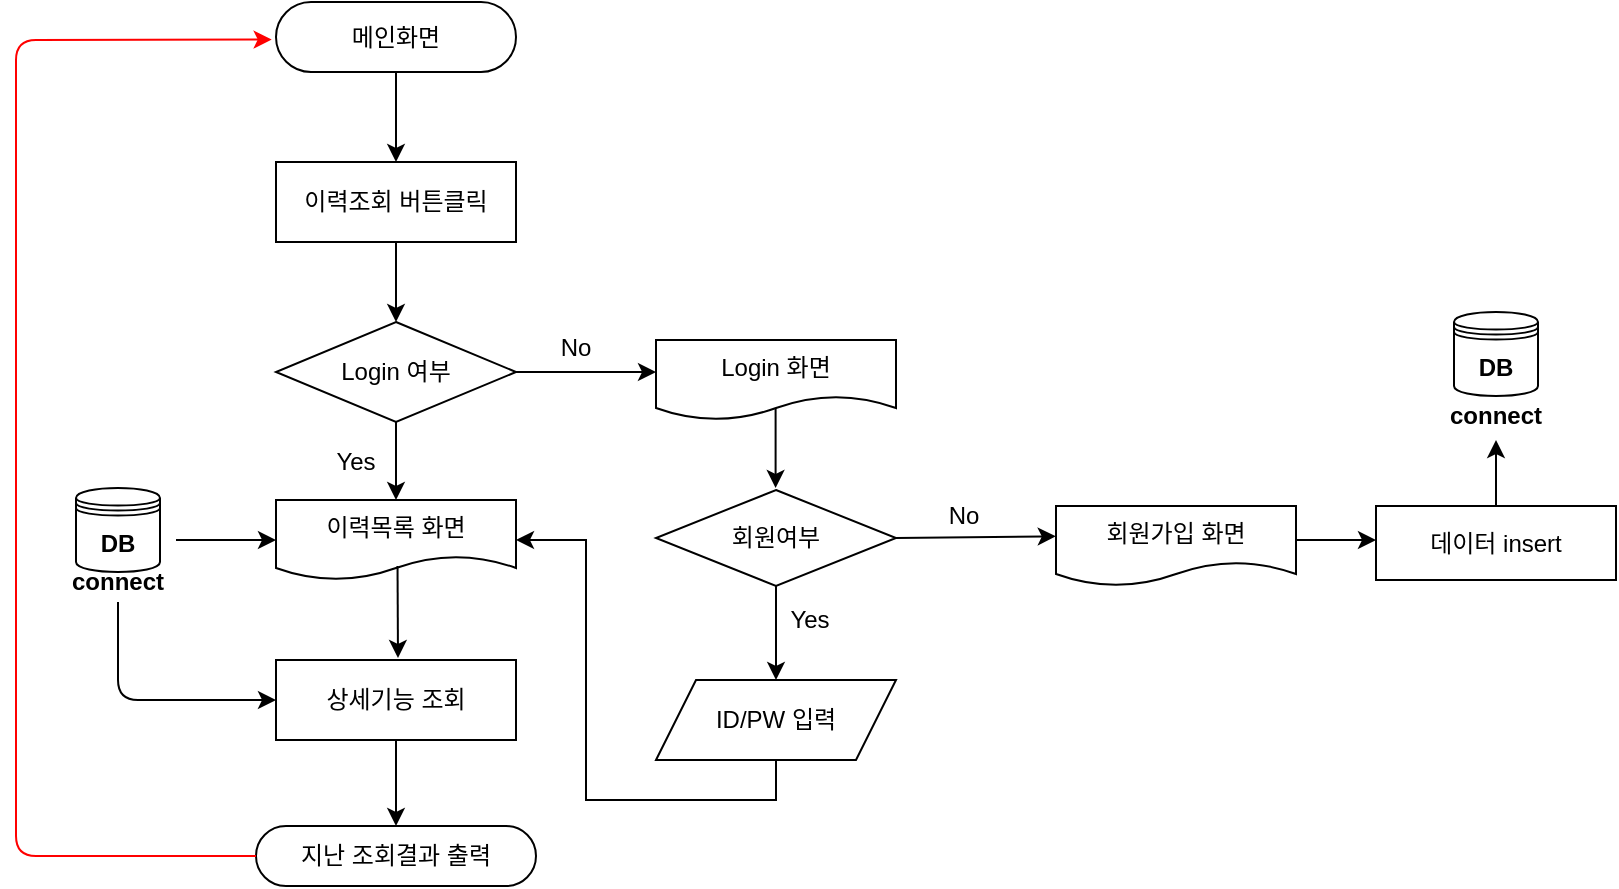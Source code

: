 <mxfile version="15.0.5" type="github">
  <diagram id="H4slCl4mYdJ7hZng0pLj" name="Page-1">
    <mxGraphModel dx="1038" dy="547" grid="1" gridSize="10" guides="1" tooltips="1" connect="1" arrows="1" fold="1" page="1" pageScale="1" pageWidth="827" pageHeight="1169" math="0" shadow="0">
      <root>
        <mxCell id="0" />
        <mxCell id="1" parent="0" />
        <mxCell id="N3k0d1vubhuxOhTGLTtJ-4" style="edgeStyle=orthogonalEdgeStyle;rounded=0;orthogonalLoop=1;jettySize=auto;html=1;exitX=0.5;exitY=1;exitDx=0;exitDy=0;entryX=0.5;entryY=0;entryDx=0;entryDy=0;" parent="1" source="N3k0d1vubhuxOhTGLTtJ-1" target="N3k0d1vubhuxOhTGLTtJ-5" edge="1">
          <mxGeometry relative="1" as="geometry">
            <mxPoint x="190" y="90" as="targetPoint" />
          </mxGeometry>
        </mxCell>
        <mxCell id="N3k0d1vubhuxOhTGLTtJ-1" value="메인화면" style="whiteSpace=wrap;html=1;rounded=1;arcSize=50;align=center;verticalAlign=middle;strokeWidth=1;autosize=1;spacing=4;treeFolding=1;treeMoving=1;newEdgeStyle={&quot;edgeStyle&quot;:&quot;entityRelationEdgeStyle&quot;,&quot;startArrow&quot;:&quot;none&quot;,&quot;endArrow&quot;:&quot;none&quot;,&quot;segment&quot;:10,&quot;curved&quot;:1};" parent="1" vertex="1">
          <mxGeometry x="140" y="10" width="120" height="35" as="geometry" />
        </mxCell>
        <mxCell id="N3k0d1vubhuxOhTGLTtJ-6" style="edgeStyle=orthogonalEdgeStyle;rounded=0;orthogonalLoop=1;jettySize=auto;html=1;" parent="1" source="N3k0d1vubhuxOhTGLTtJ-5" edge="1">
          <mxGeometry relative="1" as="geometry">
            <mxPoint x="200" y="170" as="targetPoint" />
          </mxGeometry>
        </mxCell>
        <mxCell id="N3k0d1vubhuxOhTGLTtJ-5" value="이력조회 버튼클릭" style="rounded=0;whiteSpace=wrap;html=1;" parent="1" vertex="1">
          <mxGeometry x="140" y="90" width="120" height="40" as="geometry" />
        </mxCell>
        <mxCell id="N3k0d1vubhuxOhTGLTtJ-7" value="Login 화면" style="shape=document;whiteSpace=wrap;html=1;boundedLbl=1;" parent="1" vertex="1">
          <mxGeometry x="330" y="179" width="120" height="40" as="geometry" />
        </mxCell>
        <mxCell id="N3k0d1vubhuxOhTGLTtJ-8" value="" style="endArrow=classic;html=1;" parent="1" edge="1">
          <mxGeometry width="50" height="50" relative="1" as="geometry">
            <mxPoint x="389.8" y="213" as="sourcePoint" />
            <mxPoint x="389.8" y="253" as="targetPoint" />
          </mxGeometry>
        </mxCell>
        <mxCell id="N3k0d1vubhuxOhTGLTtJ-9" value="회원여부" style="rhombus;whiteSpace=wrap;html=1;" parent="1" vertex="1">
          <mxGeometry x="330" y="254" width="120" height="48" as="geometry" />
        </mxCell>
        <mxCell id="N3k0d1vubhuxOhTGLTtJ-10" value="" style="endArrow=classic;html=1;entryX=-0.001;entryY=0.379;entryDx=0;entryDy=0;entryPerimeter=0;" parent="1" target="N3k0d1vubhuxOhTGLTtJ-11" edge="1">
          <mxGeometry width="50" height="50" relative="1" as="geometry">
            <mxPoint x="450" y="278" as="sourcePoint" />
            <mxPoint x="490" y="278" as="targetPoint" />
          </mxGeometry>
        </mxCell>
        <mxCell id="N3k0d1vubhuxOhTGLTtJ-11" value="회원가입 화면" style="shape=document;whiteSpace=wrap;html=1;boundedLbl=1;" parent="1" vertex="1">
          <mxGeometry x="530" y="262" width="120" height="40" as="geometry" />
        </mxCell>
        <mxCell id="N3k0d1vubhuxOhTGLTtJ-12" value="" style="endArrow=classic;html=1;" parent="1" edge="1">
          <mxGeometry width="50" height="50" relative="1" as="geometry">
            <mxPoint x="650" y="279" as="sourcePoint" />
            <mxPoint x="690" y="279" as="targetPoint" />
          </mxGeometry>
        </mxCell>
        <mxCell id="N3k0d1vubhuxOhTGLTtJ-13" value="데이터 insert" style="rounded=0;whiteSpace=wrap;html=1;" parent="1" vertex="1">
          <mxGeometry x="690" y="262" width="120" height="37" as="geometry" />
        </mxCell>
        <mxCell id="N3k0d1vubhuxOhTGLTtJ-14" value="No" style="text;html=1;strokeColor=none;fillColor=none;align=center;verticalAlign=middle;whiteSpace=wrap;rounded=0;" parent="1" vertex="1">
          <mxGeometry x="464" y="257" width="40" height="20" as="geometry" />
        </mxCell>
        <mxCell id="N3k0d1vubhuxOhTGLTtJ-15" value="" style="endArrow=classic;html=1;" parent="1" edge="1">
          <mxGeometry width="50" height="50" relative="1" as="geometry">
            <mxPoint x="750" y="262" as="sourcePoint" />
            <mxPoint x="750" y="229" as="targetPoint" />
          </mxGeometry>
        </mxCell>
        <mxCell id="N3k0d1vubhuxOhTGLTtJ-18" value="" style="group" parent="1" vertex="1" connectable="0">
          <mxGeometry x="729" y="165" width="42" height="62" as="geometry" />
        </mxCell>
        <mxCell id="N3k0d1vubhuxOhTGLTtJ-16" value="&lt;b&gt;DB&lt;/b&gt;" style="shape=datastore;whiteSpace=wrap;html=1;" parent="N3k0d1vubhuxOhTGLTtJ-18" vertex="1">
          <mxGeometry width="42" height="42" as="geometry" />
        </mxCell>
        <mxCell id="N3k0d1vubhuxOhTGLTtJ-17" value="&lt;b&gt;connect&lt;/b&gt;" style="text;html=1;strokeColor=none;fillColor=none;align=center;verticalAlign=middle;whiteSpace=wrap;rounded=0;" parent="N3k0d1vubhuxOhTGLTtJ-18" vertex="1">
          <mxGeometry x="1" y="42" width="40" height="20" as="geometry" />
        </mxCell>
        <mxCell id="N3k0d1vubhuxOhTGLTtJ-19" value="" style="endArrow=classic;html=1;" parent="1" edge="1">
          <mxGeometry width="50" height="50" relative="1" as="geometry">
            <mxPoint x="390" y="302" as="sourcePoint" />
            <mxPoint x="390" y="349" as="targetPoint" />
          </mxGeometry>
        </mxCell>
        <mxCell id="N3k0d1vubhuxOhTGLTtJ-20" value="Yes" style="text;html=1;strokeColor=none;fillColor=none;align=center;verticalAlign=middle;whiteSpace=wrap;rounded=0;" parent="1" vertex="1">
          <mxGeometry x="387" y="309" width="40" height="20" as="geometry" />
        </mxCell>
        <mxCell id="N3k0d1vubhuxOhTGLTtJ-22" style="edgeStyle=orthogonalEdgeStyle;rounded=0;orthogonalLoop=1;jettySize=auto;html=1;exitX=0.5;exitY=1;exitDx=0;exitDy=0;entryX=1;entryY=0.5;entryDx=0;entryDy=0;" parent="1" source="N3k0d1vubhuxOhTGLTtJ-21" edge="1" target="N3k0d1vubhuxOhTGLTtJ-23">
          <mxGeometry relative="1" as="geometry">
            <mxPoint x="220" y="604.0" as="targetPoint" />
          </mxGeometry>
        </mxCell>
        <mxCell id="N3k0d1vubhuxOhTGLTtJ-21" value="ID/PW 입력" style="shape=parallelogram;perimeter=parallelogramPerimeter;whiteSpace=wrap;html=1;fixedSize=1;" parent="1" vertex="1">
          <mxGeometry x="330" y="349" width="120" height="40" as="geometry" />
        </mxCell>
        <mxCell id="N3k0d1vubhuxOhTGLTtJ-23" value="이력목록 화면" style="shape=document;whiteSpace=wrap;html=1;boundedLbl=1;" parent="1" vertex="1">
          <mxGeometry x="140" y="259" width="120" height="40" as="geometry" />
        </mxCell>
        <mxCell id="N3k0d1vubhuxOhTGLTtJ-24" value="" style="endArrow=classic;html=1;" parent="1" edge="1">
          <mxGeometry width="50" height="50" relative="1" as="geometry">
            <mxPoint x="200.76" y="292" as="sourcePoint" />
            <mxPoint x="201" y="338" as="targetPoint" />
          </mxGeometry>
        </mxCell>
        <mxCell id="N3k0d1vubhuxOhTGLTtJ-26" value="상세기능 조회" style="rounded=0;whiteSpace=wrap;html=1;" parent="1" vertex="1">
          <mxGeometry x="140" y="339" width="120" height="40" as="geometry" />
        </mxCell>
        <mxCell id="N3k0d1vubhuxOhTGLTtJ-27" value="" style="group" parent="1" vertex="1" connectable="0">
          <mxGeometry x="40" y="248" width="42" height="62" as="geometry" />
        </mxCell>
        <mxCell id="N3k0d1vubhuxOhTGLTtJ-28" value="&lt;b&gt;DB&lt;/b&gt;" style="shape=datastore;whiteSpace=wrap;html=1;" parent="N3k0d1vubhuxOhTGLTtJ-27" vertex="1">
          <mxGeometry y="5" width="42" height="42" as="geometry" />
        </mxCell>
        <mxCell id="N3k0d1vubhuxOhTGLTtJ-29" value="&lt;b&gt;connect&lt;/b&gt;" style="text;html=1;strokeColor=none;fillColor=none;align=center;verticalAlign=middle;whiteSpace=wrap;rounded=0;" parent="N3k0d1vubhuxOhTGLTtJ-27" vertex="1">
          <mxGeometry x="1" y="42" width="40" height="20" as="geometry" />
        </mxCell>
        <mxCell id="N3k0d1vubhuxOhTGLTtJ-30" value="" style="endArrow=classic;html=1;entryX=0;entryY=0.5;entryDx=0;entryDy=0;" parent="1" edge="1" target="N3k0d1vubhuxOhTGLTtJ-23">
          <mxGeometry width="50" height="50" relative="1" as="geometry">
            <mxPoint x="90" y="279" as="sourcePoint" />
            <mxPoint x="130" y="280" as="targetPoint" />
          </mxGeometry>
        </mxCell>
        <mxCell id="N3k0d1vubhuxOhTGLTtJ-34" value="" style="endArrow=classic;html=1;edgeStyle=orthogonalEdgeStyle;exitX=0.5;exitY=1;exitDx=0;exitDy=0;entryX=0;entryY=0.5;entryDx=0;entryDy=0;" parent="1" source="N3k0d1vubhuxOhTGLTtJ-29" target="N3k0d1vubhuxOhTGLTtJ-26" edge="1">
          <mxGeometry width="50" height="50" relative="1" as="geometry">
            <mxPoint x="338" y="664" as="sourcePoint" />
            <mxPoint x="490" y="800" as="targetPoint" />
            <Array as="points">
              <mxPoint x="61" y="359" />
            </Array>
          </mxGeometry>
        </mxCell>
        <mxCell id="N3k0d1vubhuxOhTGLTtJ-35" value="지난 조회결과 출력" style="whiteSpace=wrap;html=1;rounded=1;arcSize=50;align=center;verticalAlign=middle;strokeWidth=1;autosize=1;spacing=4;treeFolding=1;treeMoving=1;newEdgeStyle={&quot;edgeStyle&quot;:&quot;entityRelationEdgeStyle&quot;,&quot;startArrow&quot;:&quot;none&quot;,&quot;endArrow&quot;:&quot;none&quot;,&quot;segment&quot;:10,&quot;curved&quot;:1};" parent="1" vertex="1">
          <mxGeometry x="130" y="422" width="140" height="30" as="geometry" />
        </mxCell>
        <mxCell id="N3k0d1vubhuxOhTGLTtJ-36" value="" style="endArrow=classic;html=1;entryX=0.5;entryY=0;entryDx=0;entryDy=0;" parent="1" source="N3k0d1vubhuxOhTGLTtJ-26" target="N3k0d1vubhuxOhTGLTtJ-35" edge="1">
          <mxGeometry width="50" height="50" relative="1" as="geometry">
            <mxPoint x="140" y="429" as="sourcePoint" />
            <mxPoint x="190" y="379" as="targetPoint" />
          </mxGeometry>
        </mxCell>
        <mxCell id="N3k0d1vubhuxOhTGLTtJ-37" value="" style="endArrow=classic;html=1;fillColor=#FF3333;strokeColor=#FF0000;entryX=-0.018;entryY=0.536;entryDx=0;entryDy=0;entryPerimeter=0;exitX=0;exitY=0.5;exitDx=0;exitDy=0;" parent="1" target="N3k0d1vubhuxOhTGLTtJ-1" edge="1" source="N3k0d1vubhuxOhTGLTtJ-35">
          <mxGeometry width="50" height="50" relative="1" as="geometry">
            <mxPoint x="80" y="600" as="sourcePoint" />
            <mxPoint x="10" y="30" as="targetPoint" />
            <Array as="points">
              <mxPoint x="10" y="437" />
              <mxPoint x="10" y="29" />
            </Array>
          </mxGeometry>
        </mxCell>
        <mxCell id="vX_sqwmCdWjAAZ_Q6kNa-1" value="Login 여부" style="rhombus;whiteSpace=wrap;html=1;" vertex="1" parent="1">
          <mxGeometry x="140" y="170" width="120" height="50" as="geometry" />
        </mxCell>
        <mxCell id="vX_sqwmCdWjAAZ_Q6kNa-2" value="" style="endArrow=classic;html=1;exitX=1;exitY=0.5;exitDx=0;exitDy=0;entryX=0;entryY=0.401;entryDx=0;entryDy=0;entryPerimeter=0;" edge="1" parent="1" source="vX_sqwmCdWjAAZ_Q6kNa-1" target="N3k0d1vubhuxOhTGLTtJ-7">
          <mxGeometry width="50" height="50" relative="1" as="geometry">
            <mxPoint x="261" y="193" as="sourcePoint" />
            <mxPoint x="331" y="198" as="targetPoint" />
          </mxGeometry>
        </mxCell>
        <mxCell id="vX_sqwmCdWjAAZ_Q6kNa-3" value="No" style="text;html=1;strokeColor=none;fillColor=none;align=center;verticalAlign=middle;whiteSpace=wrap;rounded=0;" vertex="1" parent="1">
          <mxGeometry x="270" y="173" width="40" height="20" as="geometry" />
        </mxCell>
        <mxCell id="vX_sqwmCdWjAAZ_Q6kNa-4" value="" style="endArrow=classic;html=1;exitX=0.5;exitY=1;exitDx=0;exitDy=0;entryX=0.5;entryY=0;entryDx=0;entryDy=0;" edge="1" parent="1" source="vX_sqwmCdWjAAZ_Q6kNa-1" target="N3k0d1vubhuxOhTGLTtJ-23">
          <mxGeometry width="50" height="50" relative="1" as="geometry">
            <mxPoint x="370" y="470" as="sourcePoint" />
            <mxPoint x="420" y="420" as="targetPoint" />
          </mxGeometry>
        </mxCell>
        <mxCell id="vX_sqwmCdWjAAZ_Q6kNa-5" value="Yes" style="text;html=1;strokeColor=none;fillColor=none;align=center;verticalAlign=middle;whiteSpace=wrap;rounded=0;" vertex="1" parent="1">
          <mxGeometry x="160" y="230" width="40" height="20" as="geometry" />
        </mxCell>
      </root>
    </mxGraphModel>
  </diagram>
</mxfile>
